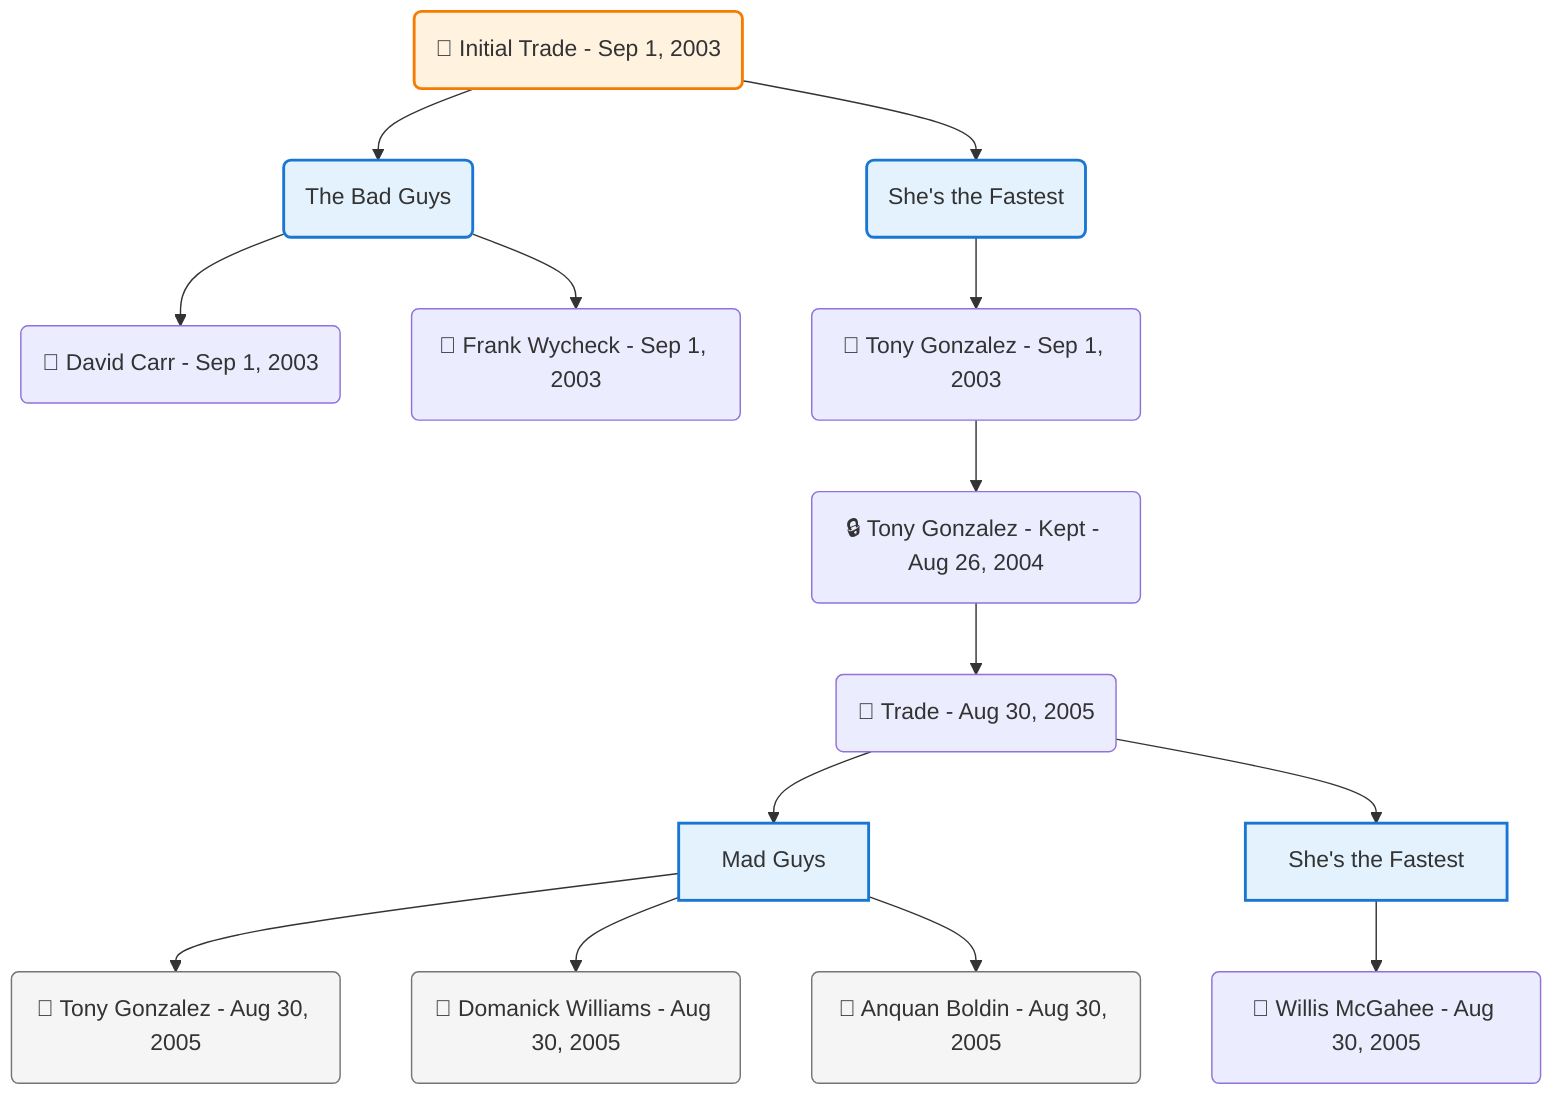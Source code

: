 flowchart TD

    TRADE_MAIN("🔄 Initial Trade - Sep 1, 2003")
    TEAM_1("The Bad Guys")
    TEAM_2("She's the Fastest")
    NODE_186acd9f-4eb7-48dd-9a89-260d288ae277("🔄 David Carr - Sep 1, 2003")
    NODE_45ee7c63-df7b-40c6-a585-4c97e4dc624d("🔄 Tony Gonzalez - Sep 1, 2003")
    NODE_759dbc21-f5f3-4bf9-be33-258f861e5d39("🔒 Tony Gonzalez - Kept - Aug 26, 2004")
    TRADE_3e8166c5-2cf4-482a-af3b-988d12a8fe40_3("🔄 Trade - Aug 30, 2005")
    TEAM_f5908944-6efd-40eb-af54-6c53004e0e2f_4["Mad Guys"]
    NODE_e0e66322-a781-4316-bcdd-ef861350610d("🔄 Tony Gonzalez - Aug 30, 2005")
    NODE_faa8433e-2e6e-4d9b-8d35-4258945e65d7("🔄 Domanick Williams - Aug 30, 2005")
    NODE_823fcf0c-26a0-4283-a598-96483eff2af4("🔄 Anquan Boldin - Aug 30, 2005")
    TEAM_4449259f-64af-44fd-9235-1facc0926234_5["She's the Fastest"]
    NODE_fb3d7a03-375f-42a8-abe7-a753f9fe0eb4("🔄 Willis McGahee - Aug 30, 2005")
    NODE_215e4eb9-d6e9-4ec9-be32-f951354072ab("🔄 Frank Wycheck - Sep 1, 2003")

    TRADE_MAIN --> TEAM_1
    TRADE_MAIN --> TEAM_2
    TEAM_1 --> NODE_186acd9f-4eb7-48dd-9a89-260d288ae277
    TEAM_2 --> NODE_45ee7c63-df7b-40c6-a585-4c97e4dc624d
    NODE_45ee7c63-df7b-40c6-a585-4c97e4dc624d --> NODE_759dbc21-f5f3-4bf9-be33-258f861e5d39
    NODE_759dbc21-f5f3-4bf9-be33-258f861e5d39 --> TRADE_3e8166c5-2cf4-482a-af3b-988d12a8fe40_3
    TRADE_3e8166c5-2cf4-482a-af3b-988d12a8fe40_3 --> TEAM_f5908944-6efd-40eb-af54-6c53004e0e2f_4
    TEAM_f5908944-6efd-40eb-af54-6c53004e0e2f_4 --> NODE_e0e66322-a781-4316-bcdd-ef861350610d
    TEAM_f5908944-6efd-40eb-af54-6c53004e0e2f_4 --> NODE_faa8433e-2e6e-4d9b-8d35-4258945e65d7
    TEAM_f5908944-6efd-40eb-af54-6c53004e0e2f_4 --> NODE_823fcf0c-26a0-4283-a598-96483eff2af4
    TRADE_3e8166c5-2cf4-482a-af3b-988d12a8fe40_3 --> TEAM_4449259f-64af-44fd-9235-1facc0926234_5
    TEAM_4449259f-64af-44fd-9235-1facc0926234_5 --> NODE_fb3d7a03-375f-42a8-abe7-a753f9fe0eb4
    TEAM_1 --> NODE_215e4eb9-d6e9-4ec9-be32-f951354072ab

    %% Node styling
    classDef teamNode fill:#e3f2fd,stroke:#1976d2,stroke-width:2px
    classDef tradeNode fill:#fff3e0,stroke:#f57c00,stroke-width:2px
    classDef playerNode fill:#f3e5f5,stroke:#7b1fa2,stroke-width:1px
    classDef nonRootPlayerNode fill:#f5f5f5,stroke:#757575,stroke-width:1px
    classDef endNode fill:#ffebee,stroke:#c62828,stroke-width:2px
    classDef waiverNode fill:#e8f5e8,stroke:#388e3c,stroke-width:2px
    classDef championshipNode fill:#fff9c4,stroke:#f57f17,stroke-width:3px

    class TEAM_1,TEAM_2,TEAM_f5908944-6efd-40eb-af54-6c53004e0e2f_4,TEAM_4449259f-64af-44fd-9235-1facc0926234_5 teamNode
    class NODE_e0e66322-a781-4316-bcdd-ef861350610d,NODE_faa8433e-2e6e-4d9b-8d35-4258945e65d7,NODE_823fcf0c-26a0-4283-a598-96483eff2af4 nonRootPlayerNode
    class TRADE_MAIN tradeNode